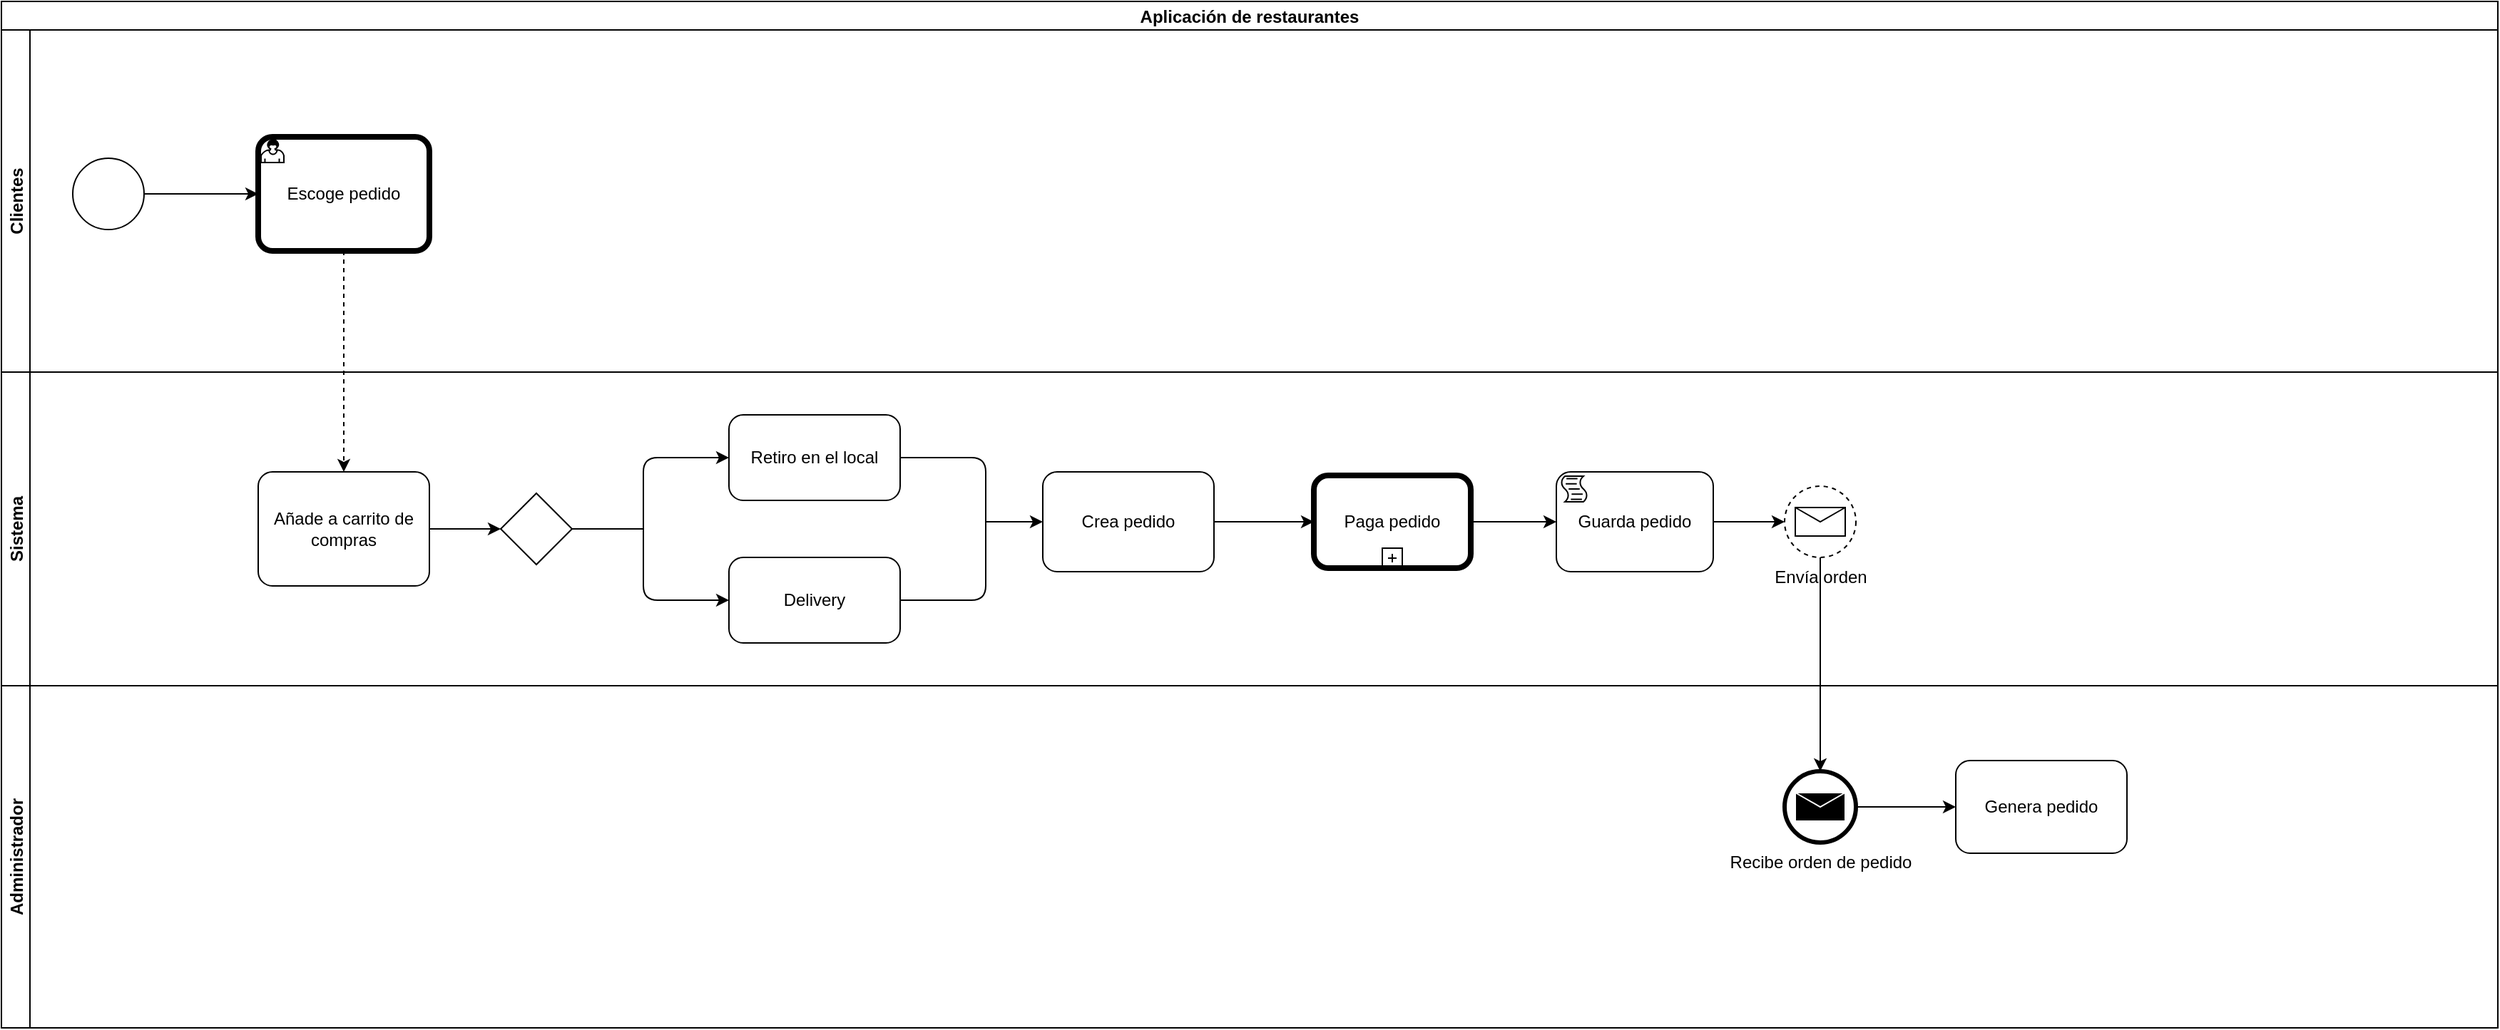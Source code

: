 <mxfile version="15.0.6" type="github"><diagram name="Page-1" id="2a216829-ef6e-dabb-86c1-c78162f3ba2b"><mxGraphModel dx="2202" dy="705" grid="1" gridSize="10" guides="1" tooltips="1" connect="1" arrows="1" fold="1" page="1" pageScale="1" pageWidth="850" pageHeight="1100" background="none" math="0" shadow="0"><root><mxCell id="0"/><mxCell id="1" parent="0"/><mxCell id="hD6tDqFBUp-G2Wy_6Xi5-2" value="Aplicación de restaurantes" style="swimlane;childLayout=stackLayout;resizeParent=1;resizeParentMax=0;horizontal=1;startSize=20;horizontalStack=0;" vertex="1" parent="1"><mxGeometry x="-200" y="60" width="1750" height="720" as="geometry"/></mxCell><mxCell id="hD6tDqFBUp-G2Wy_6Xi5-3" value="Clientes" style="swimlane;startSize=20;horizontal=0;" vertex="1" parent="hD6tDqFBUp-G2Wy_6Xi5-2"><mxGeometry y="20" width="1750" height="240" as="geometry"/></mxCell><mxCell id="hD6tDqFBUp-G2Wy_6Xi5-6" value="Escoge pedido" style="points=[[0.25,0,0],[0.5,0,0],[0.75,0,0],[1,0.25,0],[1,0.5,0],[1,0.75,0],[0.75,1,0],[0.5,1,0],[0.25,1,0],[0,0.75,0],[0,0.5,0],[0,0.25,0]];shape=mxgraph.bpmn.task;whiteSpace=wrap;rectStyle=rounded;size=10;bpmnShapeType=call;taskMarker=user;" vertex="1" parent="hD6tDqFBUp-G2Wy_6Xi5-3"><mxGeometry x="180" y="75" width="120" height="80" as="geometry"/></mxCell><mxCell id="hD6tDqFBUp-G2Wy_6Xi5-8" value="" style="edgeStyle=orthogonalEdgeStyle;rounded=0;orthogonalLoop=1;jettySize=auto;html=1;" edge="1" parent="hD6tDqFBUp-G2Wy_6Xi5-3" source="hD6tDqFBUp-G2Wy_6Xi5-7" target="hD6tDqFBUp-G2Wy_6Xi5-6"><mxGeometry relative="1" as="geometry"/></mxCell><mxCell id="hD6tDqFBUp-G2Wy_6Xi5-7" value="" style="points=[[0.145,0.145,0],[0.5,0,0],[0.855,0.145,0],[1,0.5,0],[0.855,0.855,0],[0.5,1,0],[0.145,0.855,0],[0,0.5,0]];shape=mxgraph.bpmn.event;html=1;verticalLabelPosition=bottom;labelBackgroundColor=#ffffff;verticalAlign=top;align=center;perimeter=ellipsePerimeter;outlineConnect=0;aspect=fixed;outline=standard;symbol=general;" vertex="1" parent="hD6tDqFBUp-G2Wy_6Xi5-3"><mxGeometry x="50" y="90" width="50" height="50" as="geometry"/></mxCell><mxCell id="hD6tDqFBUp-G2Wy_6Xi5-4" value="Sistema" style="swimlane;startSize=20;horizontal=0;" vertex="1" parent="hD6tDqFBUp-G2Wy_6Xi5-2"><mxGeometry y="260" width="1750" height="220" as="geometry"/></mxCell><mxCell id="hD6tDqFBUp-G2Wy_6Xi5-11" value="Paga pedido" style="points=[[0.25,0,0],[0.5,0,0],[0.75,0,0],[1,0.25,0],[1,0.5,0],[1,0.75,0],[0.75,1,0],[0.5,1,0],[0.25,1,0],[0,0.75,0],[0,0.5,0],[0,0.25,0]];shape=mxgraph.bpmn.task;whiteSpace=wrap;rectStyle=rounded;size=10;bpmnShapeType=call;isLoopSub=1;" vertex="1" parent="hD6tDqFBUp-G2Wy_6Xi5-4"><mxGeometry x="920" y="72.5" width="110" height="65" as="geometry"/></mxCell><mxCell id="hD6tDqFBUp-G2Wy_6Xi5-13" value="" style="edgeStyle=orthogonalEdgeStyle;rounded=0;orthogonalLoop=1;jettySize=auto;html=1;entryX=0;entryY=0.5;entryDx=0;entryDy=0;entryPerimeter=0;" edge="1" parent="hD6tDqFBUp-G2Wy_6Xi5-4" source="hD6tDqFBUp-G2Wy_6Xi5-11" target="hD6tDqFBUp-G2Wy_6Xi5-26"><mxGeometry relative="1" as="geometry"><mxPoint x="1110" y="95" as="targetPoint"/></mxGeometry></mxCell><mxCell id="hD6tDqFBUp-G2Wy_6Xi5-20" value="" style="endArrow=classic;html=1;exitX=1;exitY=0.5;exitDx=0;exitDy=0;exitPerimeter=0;" edge="1" parent="hD6tDqFBUp-G2Wy_6Xi5-4"><mxGeometry width="50" height="50" relative="1" as="geometry"><mxPoint x="300" y="110" as="sourcePoint"/><mxPoint x="350" y="110" as="targetPoint"/></mxGeometry></mxCell><mxCell id="hD6tDqFBUp-G2Wy_6Xi5-21" value="Añade a carrito de compras" style="points=[[0.25,0,0],[0.5,0,0],[0.75,0,0],[1,0.25,0],[1,0.5,0],[1,0.75,0],[0.75,1,0],[0.5,1,0],[0.25,1,0],[0,0.75,0],[0,0.5,0],[0,0.25,0]];shape=mxgraph.bpmn.task;whiteSpace=wrap;rectStyle=rounded;size=10;taskMarker=abstract;" vertex="1" parent="hD6tDqFBUp-G2Wy_6Xi5-4"><mxGeometry x="180" y="70" width="120" height="80" as="geometry"/></mxCell><mxCell id="hD6tDqFBUp-G2Wy_6Xi5-29" value="" style="edgeStyle=orthogonalEdgeStyle;rounded=0;orthogonalLoop=1;jettySize=auto;html=1;" edge="1" parent="hD6tDqFBUp-G2Wy_6Xi5-4" source="hD6tDqFBUp-G2Wy_6Xi5-26" target="hD6tDqFBUp-G2Wy_6Xi5-27"><mxGeometry relative="1" as="geometry"/></mxCell><mxCell id="hD6tDqFBUp-G2Wy_6Xi5-26" value="Guarda pedido" style="points=[[0.25,0,0],[0.5,0,0],[0.75,0,0],[1,0.25,0],[1,0.5,0],[1,0.75,0],[0.75,1,0],[0.5,1,0],[0.25,1,0],[0,0.75,0],[0,0.5,0],[0,0.25,0]];shape=mxgraph.bpmn.task;whiteSpace=wrap;rectStyle=rounded;size=10;taskMarker=script;" vertex="1" parent="hD6tDqFBUp-G2Wy_6Xi5-4"><mxGeometry x="1090" y="70" width="110" height="70" as="geometry"/></mxCell><mxCell id="hD6tDqFBUp-G2Wy_6Xi5-27" value="Envía orden" style="points=[[0.145,0.145,0],[0.5,0,0],[0.855,0.145,0],[1,0.5,0],[0.855,0.855,0],[0.5,1,0],[0.145,0.855,0],[0,0.5,0]];shape=mxgraph.bpmn.event;html=1;verticalLabelPosition=bottom;labelBackgroundColor=#ffffff;verticalAlign=top;align=center;perimeter=ellipsePerimeter;outlineConnect=0;aspect=fixed;outline=eventNonint;symbol=message;" vertex="1" parent="hD6tDqFBUp-G2Wy_6Xi5-4"><mxGeometry x="1250" y="80" width="50" height="50" as="geometry"/></mxCell><mxCell id="hD6tDqFBUp-G2Wy_6Xi5-34" value="Retiro en el local" style="points=[[0.25,0,0],[0.5,0,0],[0.75,0,0],[1,0.25,0],[1,0.5,0],[1,0.75,0],[0.75,1,0],[0.5,1,0],[0.25,1,0],[0,0.75,0],[0,0.5,0],[0,0.25,0]];shape=mxgraph.bpmn.task;whiteSpace=wrap;rectStyle=rounded;size=10;taskMarker=abstract;" vertex="1" parent="hD6tDqFBUp-G2Wy_6Xi5-4"><mxGeometry x="510" y="30" width="120" height="60" as="geometry"/></mxCell><mxCell id="hD6tDqFBUp-G2Wy_6Xi5-54" value="Delivery" style="points=[[0.25,0,0],[0.5,0,0],[0.75,0,0],[1,0.25,0],[1,0.5,0],[1,0.75,0],[0.75,1,0],[0.5,1,0],[0.25,1,0],[0,0.75,0],[0,0.5,0],[0,0.25,0]];shape=mxgraph.bpmn.task;whiteSpace=wrap;rectStyle=rounded;size=10;taskMarker=abstract;" vertex="1" parent="hD6tDqFBUp-G2Wy_6Xi5-4"><mxGeometry x="510" y="130" width="120" height="60" as="geometry"/></mxCell><mxCell id="hD6tDqFBUp-G2Wy_6Xi5-55" value="" style="endArrow=classic;html=1;entryX=0;entryY=0.5;entryDx=0;entryDy=0;entryPerimeter=0;" edge="1" parent="hD6tDqFBUp-G2Wy_6Xi5-4" target="hD6tDqFBUp-G2Wy_6Xi5-34"><mxGeometry width="50" height="50" relative="1" as="geometry"><mxPoint x="450" y="110" as="sourcePoint"/><mxPoint x="450" y="60" as="targetPoint"/><Array as="points"><mxPoint x="450" y="60"/></Array></mxGeometry></mxCell><mxCell id="hD6tDqFBUp-G2Wy_6Xi5-56" value="" style="endArrow=classic;html=1;entryX=0;entryY=0.5;entryDx=0;entryDy=0;entryPerimeter=0;" edge="1" parent="hD6tDqFBUp-G2Wy_6Xi5-4" target="hD6tDqFBUp-G2Wy_6Xi5-54"><mxGeometry width="50" height="50" relative="1" as="geometry"><mxPoint x="450" y="110" as="sourcePoint"/><mxPoint x="470" y="90" as="targetPoint"/><Array as="points"><mxPoint x="450" y="160"/></Array></mxGeometry></mxCell><mxCell id="hD6tDqFBUp-G2Wy_6Xi5-59" value="" style="endArrow=none;html=1;exitX=1;exitY=0.5;exitDx=0;exitDy=0;exitPerimeter=0;" edge="1" parent="hD6tDqFBUp-G2Wy_6Xi5-4"><mxGeometry width="50" height="50" relative="1" as="geometry"><mxPoint x="400" y="110" as="sourcePoint"/><mxPoint x="450" y="110" as="targetPoint"/></mxGeometry></mxCell><mxCell id="hD6tDqFBUp-G2Wy_6Xi5-60" value="" style="points=[[0.25,0.25,0],[0.5,0,0],[0.75,0.25,0],[1,0.5,0],[0.75,0.75,0],[0.5,1,0],[0.25,0.75,0],[0,0.5,0]];shape=mxgraph.bpmn.gateway2;html=1;verticalLabelPosition=bottom;labelBackgroundColor=#ffffff;verticalAlign=top;align=center;perimeter=rhombusPerimeter;outlineConnect=0;outline=none;symbol=none;" vertex="1" parent="hD6tDqFBUp-G2Wy_6Xi5-4"><mxGeometry x="350" y="85" width="50" height="50" as="geometry"/></mxCell><mxCell id="hD6tDqFBUp-G2Wy_6Xi5-66" value="" style="edgeStyle=orthogonalEdgeStyle;rounded=0;orthogonalLoop=1;jettySize=auto;html=1;" edge="1" parent="hD6tDqFBUp-G2Wy_6Xi5-4" source="hD6tDqFBUp-G2Wy_6Xi5-61" target="hD6tDqFBUp-G2Wy_6Xi5-11"><mxGeometry relative="1" as="geometry"/></mxCell><mxCell id="hD6tDqFBUp-G2Wy_6Xi5-61" value="Crea pedido" style="points=[[0.25,0,0],[0.5,0,0],[0.75,0,0],[1,0.25,0],[1,0.5,0],[1,0.75,0],[0.75,1,0],[0.5,1,0],[0.25,1,0],[0,0.75,0],[0,0.5,0],[0,0.25,0]];shape=mxgraph.bpmn.task;whiteSpace=wrap;rectStyle=rounded;size=10;taskMarker=abstract;" vertex="1" parent="hD6tDqFBUp-G2Wy_6Xi5-4"><mxGeometry x="730" y="70" width="120" height="70" as="geometry"/></mxCell><mxCell id="hD6tDqFBUp-G2Wy_6Xi5-63" value="" style="endArrow=classic;html=1;entryX=0;entryY=0.5;entryDx=0;entryDy=0;entryPerimeter=0;" edge="1" parent="hD6tDqFBUp-G2Wy_6Xi5-4" target="hD6tDqFBUp-G2Wy_6Xi5-61"><mxGeometry width="50" height="50" relative="1" as="geometry"><mxPoint x="690" y="105" as="sourcePoint"/><mxPoint x="720" y="80" as="targetPoint"/></mxGeometry></mxCell><mxCell id="hD6tDqFBUp-G2Wy_6Xi5-64" value="" style="endArrow=none;html=1;entryX=1;entryY=0.5;entryDx=0;entryDy=0;entryPerimeter=0;" edge="1" parent="hD6tDqFBUp-G2Wy_6Xi5-4" target="hD6tDqFBUp-G2Wy_6Xi5-34"><mxGeometry width="50" height="50" relative="1" as="geometry"><mxPoint x="690" y="110" as="sourcePoint"/><mxPoint x="710" y="40" as="targetPoint"/><Array as="points"><mxPoint x="690" y="60"/></Array></mxGeometry></mxCell><mxCell id="hD6tDqFBUp-G2Wy_6Xi5-65" value="" style="endArrow=none;html=1;exitX=1;exitY=0.5;exitDx=0;exitDy=0;exitPerimeter=0;" edge="1" parent="hD6tDqFBUp-G2Wy_6Xi5-4" source="hD6tDqFBUp-G2Wy_6Xi5-54"><mxGeometry width="50" height="50" relative="1" as="geometry"><mxPoint x="670" y="180" as="sourcePoint"/><mxPoint x="690" y="110" as="targetPoint"/><Array as="points"><mxPoint x="690" y="160"/></Array></mxGeometry></mxCell><mxCell id="hD6tDqFBUp-G2Wy_6Xi5-5" value="Administrador" style="swimlane;startSize=20;horizontal=0;" vertex="1" parent="hD6tDqFBUp-G2Wy_6Xi5-2"><mxGeometry y="480" width="1750" height="240" as="geometry"/></mxCell><mxCell id="hD6tDqFBUp-G2Wy_6Xi5-30" value="Recibe orden de pedido" style="points=[[0.145,0.145,0],[0.5,0,0],[0.855,0.145,0],[1,0.5,0],[0.855,0.855,0],[0.5,1,0],[0.145,0.855,0],[0,0.5,0]];shape=mxgraph.bpmn.event;html=1;verticalLabelPosition=bottom;labelBackgroundColor=#ffffff;verticalAlign=top;align=center;perimeter=ellipsePerimeter;outlineConnect=0;aspect=fixed;outline=end;symbol=message;" vertex="1" parent="hD6tDqFBUp-G2Wy_6Xi5-5"><mxGeometry x="1250" y="60" width="50" height="50" as="geometry"/></mxCell><mxCell id="hD6tDqFBUp-G2Wy_6Xi5-67" value="Genera pedido" style="points=[[0.25,0,0],[0.5,0,0],[0.75,0,0],[1,0.25,0],[1,0.5,0],[1,0.75,0],[0.75,1,0],[0.5,1,0],[0.25,1,0],[0,0.75,0],[0,0.5,0],[0,0.25,0]];shape=mxgraph.bpmn.task;whiteSpace=wrap;rectStyle=rounded;size=10;taskMarker=abstract;" vertex="1" parent="hD6tDqFBUp-G2Wy_6Xi5-5"><mxGeometry x="1370" y="52.5" width="120" height="65" as="geometry"/></mxCell><mxCell id="hD6tDqFBUp-G2Wy_6Xi5-70" value="" style="endArrow=classic;html=1;exitX=1;exitY=0.5;exitDx=0;exitDy=0;exitPerimeter=0;entryX=0;entryY=0.5;entryDx=0;entryDy=0;entryPerimeter=0;" edge="1" parent="hD6tDqFBUp-G2Wy_6Xi5-5" source="hD6tDqFBUp-G2Wy_6Xi5-30" target="hD6tDqFBUp-G2Wy_6Xi5-67"><mxGeometry width="50" height="50" relative="1" as="geometry"><mxPoint x="1190" y="20" as="sourcePoint"/><mxPoint x="1240" y="-30" as="targetPoint"/></mxGeometry></mxCell><mxCell id="hD6tDqFBUp-G2Wy_6Xi5-19" value="" style="endArrow=classic;html=1;exitX=0.5;exitY=1;exitDx=0;exitDy=0;exitPerimeter=0;entryX=0.5;entryY=0;entryDx=0;entryDy=0;entryPerimeter=0;dashed=1;" edge="1" parent="hD6tDqFBUp-G2Wy_6Xi5-2" source="hD6tDqFBUp-G2Wy_6Xi5-6"><mxGeometry width="50" height="50" relative="1" as="geometry"><mxPoint x="260" y="260" as="sourcePoint"/><mxPoint x="240" y="330" as="targetPoint"/></mxGeometry></mxCell><mxCell id="hD6tDqFBUp-G2Wy_6Xi5-31" value="" style="endArrow=classic;html=1;exitX=0.5;exitY=1;exitDx=0;exitDy=0;exitPerimeter=0;entryX=0.5;entryY=0;entryDx=0;entryDy=0;entryPerimeter=0;" edge="1" parent="hD6tDqFBUp-G2Wy_6Xi5-2" source="hD6tDqFBUp-G2Wy_6Xi5-27" target="hD6tDqFBUp-G2Wy_6Xi5-30"><mxGeometry width="50" height="50" relative="1" as="geometry"><mxPoint x="800" y="430" as="sourcePoint"/><mxPoint x="765" y="580" as="targetPoint"/></mxGeometry></mxCell></root></mxGraphModel></diagram></mxfile>